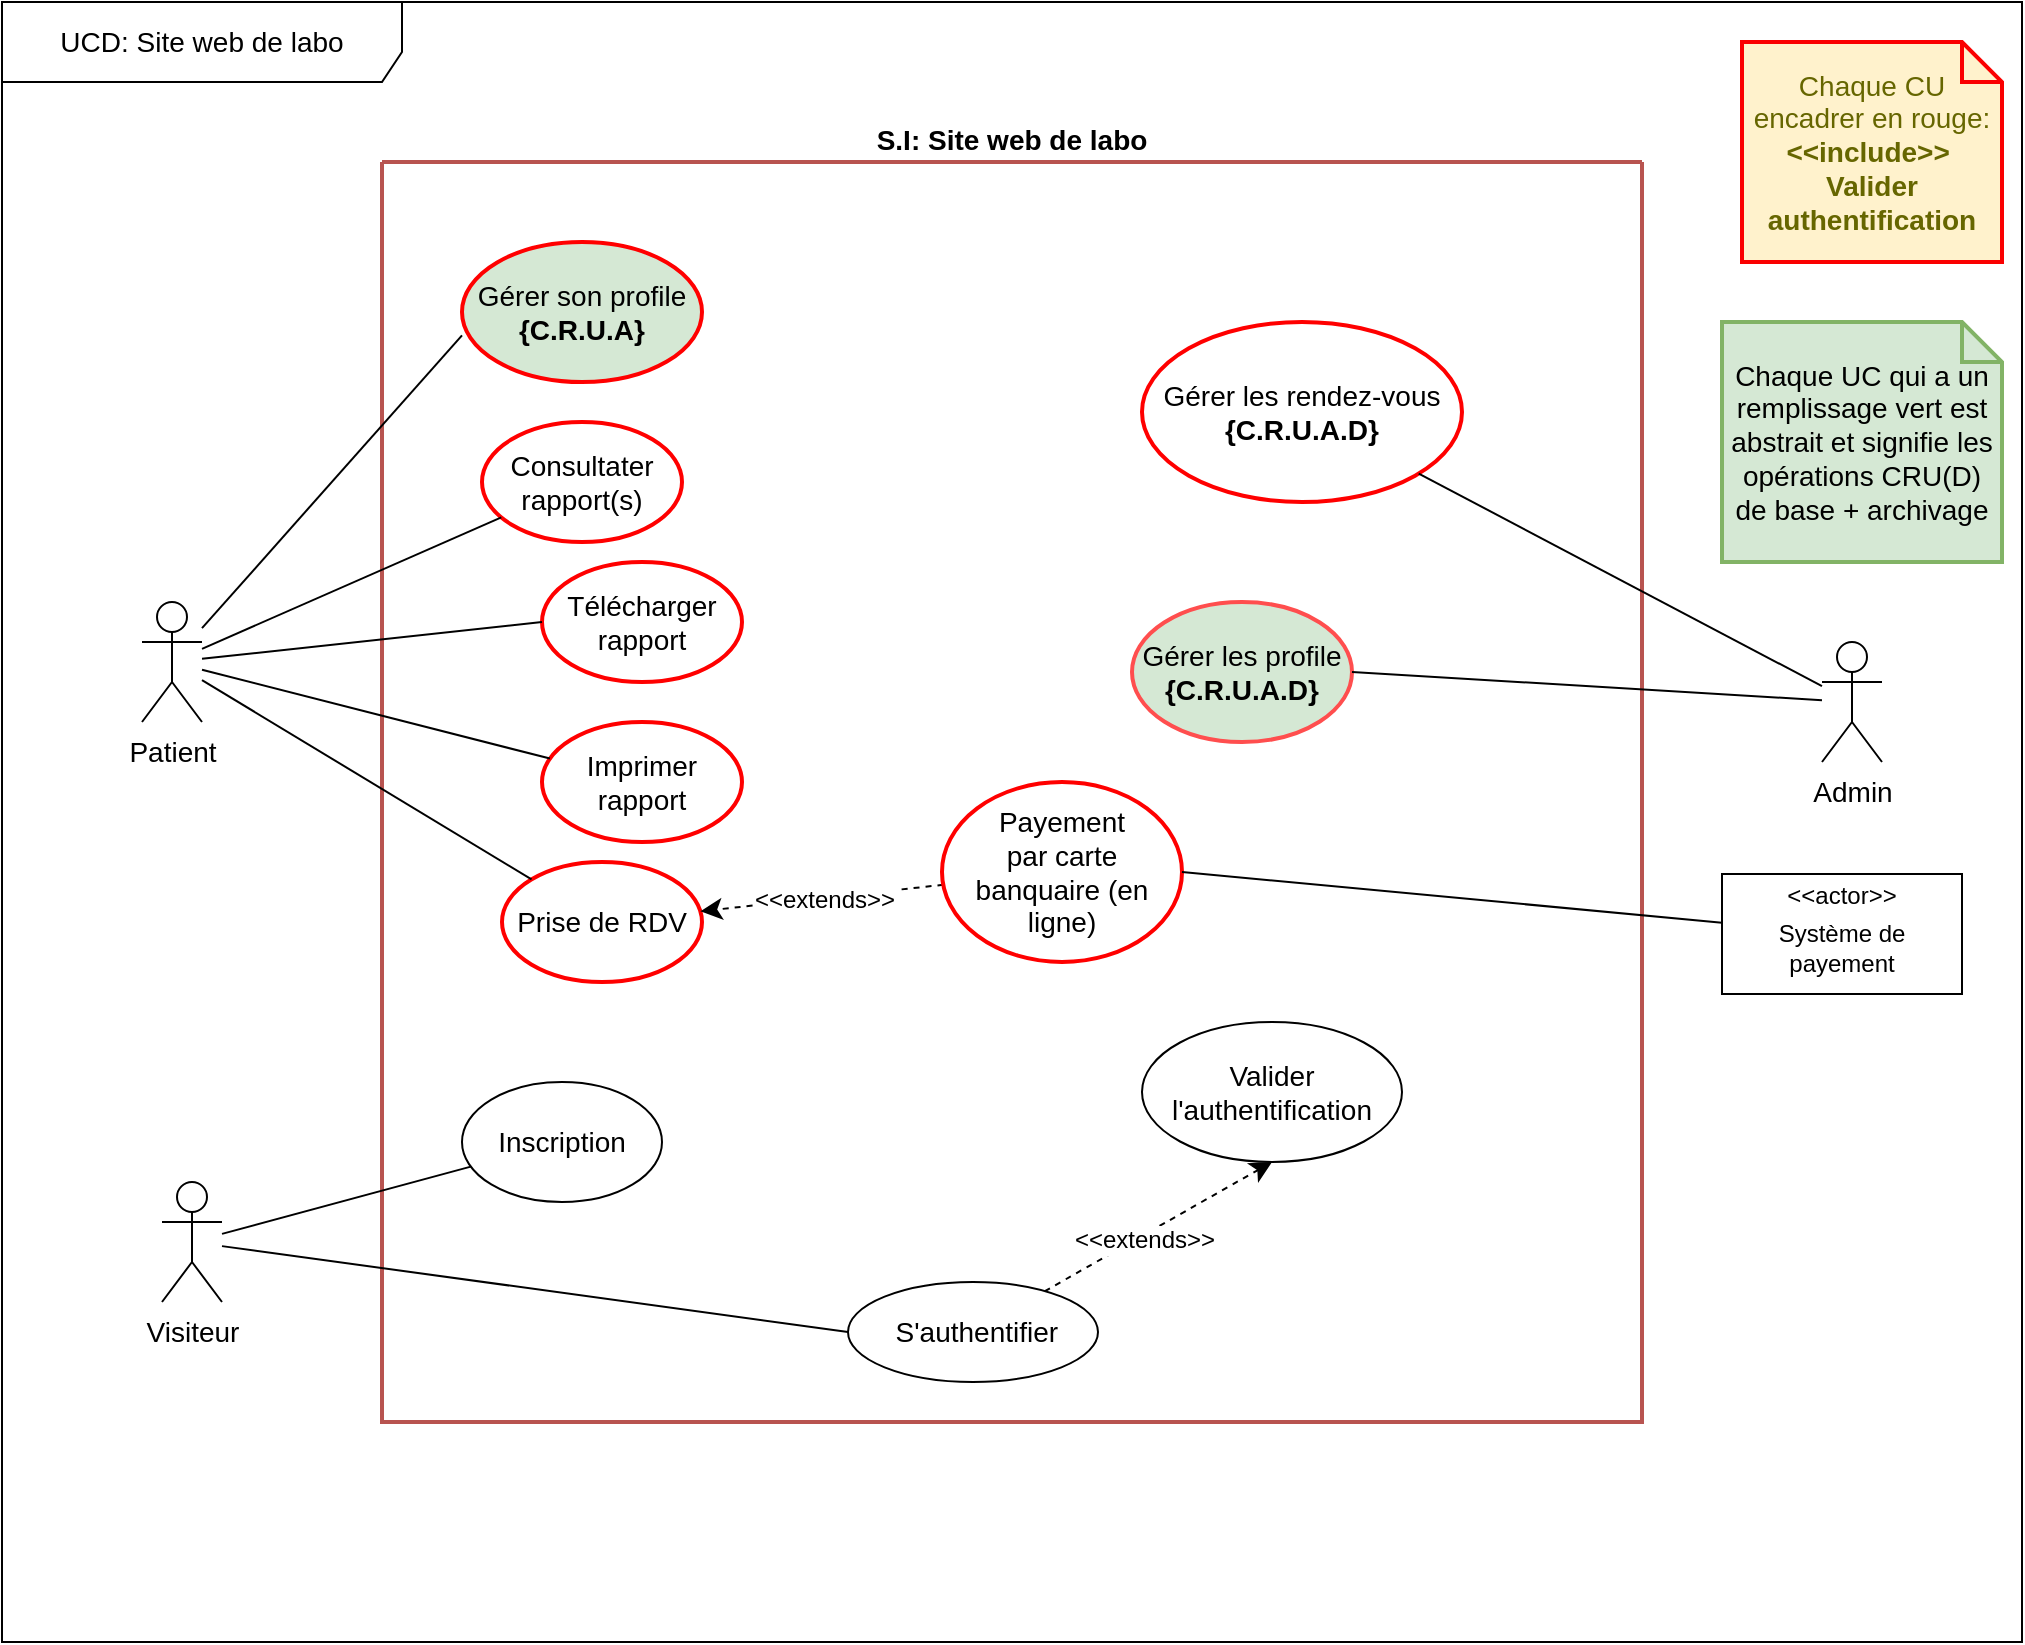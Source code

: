 <mxfile version="26.2.6">
  <diagram name="Page-1" id="WvvzXPZChAJE5FZuUv6l">
    <mxGraphModel dx="2278" dy="804" grid="1" gridSize="10" guides="1" tooltips="1" connect="1" arrows="1" fold="1" page="1" pageScale="1" pageWidth="850" pageHeight="1100" math="0" shadow="0">
      <root>
        <mxCell id="0" />
        <mxCell id="1" parent="0" />
        <mxCell id="k_iX1VzOe7PO-epXTxvh-16" value="&lt;font style=&quot;font-size: 14px;&quot;&gt;UCD: Site web de labo&lt;/font&gt;" style="shape=umlFrame;whiteSpace=wrap;html=1;pointerEvents=0;width=200;height=40;" parent="1" vertex="1">
          <mxGeometry x="-60" y="120" width="1010" height="820" as="geometry" />
        </mxCell>
        <mxCell id="gb6J2o0oBsIFemRSRKfW-2" value="S.I: Site web de labo" style="swimlane;startSize=0;swimlaneFillColor=none;fillColor=#f8cecc;strokeColor=#b85450;strokeWidth=2;fontSize=14;spacingBottom=24;" parent="1" vertex="1">
          <mxGeometry x="130" y="200" width="630" height="630" as="geometry">
            <mxRectangle x="120" y="320" width="50" height="40" as="alternateBounds" />
          </mxGeometry>
        </mxCell>
        <mxCell id="77de5-5NQDCQPVtRqBxz-3" value="&lt;font style=&quot;font-size: 14px;&quot;&gt;Inscription&lt;/font&gt;" style="ellipse;whiteSpace=wrap;html=1;fillColor=none;" parent="gb6J2o0oBsIFemRSRKfW-2" vertex="1">
          <mxGeometry x="40" y="460" width="100" height="60" as="geometry" />
        </mxCell>
        <mxCell id="77de5-5NQDCQPVtRqBxz-9" value="&lt;font style=&quot;font-size: 14px;&quot;&gt;Prise de RDV&lt;/font&gt;" style="ellipse;whiteSpace=wrap;html=1;fillColor=none;strokeWidth=2;strokeColor=#ff0000;" parent="gb6J2o0oBsIFemRSRKfW-2" vertex="1">
          <mxGeometry x="60" y="350" width="100" height="60" as="geometry" />
        </mxCell>
        <mxCell id="77de5-5NQDCQPVtRqBxz-18" style="edgeStyle=none;curved=1;rounded=0;orthogonalLoop=1;jettySize=auto;html=1;fontSize=12;startSize=8;endSize=8;dashed=1;" parent="gb6J2o0oBsIFemRSRKfW-2" source="77de5-5NQDCQPVtRqBxz-12" target="77de5-5NQDCQPVtRqBxz-9" edge="1">
          <mxGeometry relative="1" as="geometry" />
        </mxCell>
        <mxCell id="77de5-5NQDCQPVtRqBxz-20" value="&amp;lt;&amp;lt;extends&amp;gt;&amp;gt;" style="edgeLabel;html=1;align=center;verticalAlign=middle;resizable=0;points=[];fontSize=12;" parent="77de5-5NQDCQPVtRqBxz-18" vertex="1" connectable="0">
          <mxGeometry x="-0.014" y="1" relative="1" as="geometry">
            <mxPoint as="offset" />
          </mxGeometry>
        </mxCell>
        <mxCell id="77de5-5NQDCQPVtRqBxz-12" value="&lt;font style=&quot;font-size: 14px;&quot;&gt;Payement&lt;/font&gt;&lt;div&gt;&lt;font style=&quot;font-size: 14px;&quot;&gt;par carte banquaire (en ligne)&lt;/font&gt;&lt;/div&gt;" style="ellipse;whiteSpace=wrap;html=1;fillColor=none;strokeWidth=2;strokeColor=#ff0000;" parent="gb6J2o0oBsIFemRSRKfW-2" vertex="1">
          <mxGeometry x="280" y="310" width="120" height="90" as="geometry" />
        </mxCell>
        <mxCell id="77de5-5NQDCQPVtRqBxz-13" value="&lt;font style=&quot;font-size: 14px;&quot;&gt;Consultater rapport(s)&lt;/font&gt;" style="ellipse;whiteSpace=wrap;html=1;fillColor=none;strokeWidth=2;strokeColor=#ff0000;" parent="gb6J2o0oBsIFemRSRKfW-2" vertex="1">
          <mxGeometry x="50" y="130" width="100" height="60" as="geometry" />
        </mxCell>
        <mxCell id="77de5-5NQDCQPVtRqBxz-14" value="&lt;font style=&quot;font-size: 14px;&quot;&gt;Gérer son profile&lt;/font&gt;&lt;div&gt;&lt;font style=&quot;font-size: 14px;&quot;&gt;&lt;b&gt;{C.R.U.A}&lt;/b&gt;&lt;/font&gt;&lt;/div&gt;" style="ellipse;whiteSpace=wrap;html=1;fillColor=#d5e8d4;strokeWidth=2;strokeColor=#ff0000;" parent="gb6J2o0oBsIFemRSRKfW-2" vertex="1">
          <mxGeometry x="40" y="40" width="120" height="70" as="geometry" />
        </mxCell>
        <mxCell id="77de5-5NQDCQPVtRqBxz-17" style="edgeStyle=none;curved=1;rounded=0;orthogonalLoop=1;jettySize=auto;html=1;entryX=1;entryY=0.5;entryDx=0;entryDy=0;fontSize=12;startSize=8;endSize=8;" parent="gb6J2o0oBsIFemRSRKfW-2" source="77de5-5NQDCQPVtRqBxz-9" target="77de5-5NQDCQPVtRqBxz-9" edge="1">
          <mxGeometry relative="1" as="geometry" />
        </mxCell>
        <mxCell id="77de5-5NQDCQPVtRqBxz-24" value="&lt;font style=&quot;font-size: 14px;&quot;&gt;Gérer les rendez-vous&lt;/font&gt;&lt;div&gt;&lt;font style=&quot;font-size: 14px;&quot;&gt;&lt;b&gt;{C.R.U.A.D}&lt;/b&gt;&lt;/font&gt;&lt;/div&gt;" style="ellipse;whiteSpace=wrap;html=1;fillColor=none;strokeWidth=2;strokeColor=#ff0000;" parent="gb6J2o0oBsIFemRSRKfW-2" vertex="1">
          <mxGeometry x="380" y="80" width="160" height="90" as="geometry" />
        </mxCell>
        <mxCell id="77de5-5NQDCQPVtRqBxz-26" value="&lt;font style=&quot;font-size: 14px;&quot;&gt;Gérer les profile&lt;/font&gt;&lt;div&gt;&lt;font style=&quot;font-size: 14px;&quot;&gt;&lt;b&gt;{C.R.U.A.D}&lt;/b&gt;&lt;/font&gt;&lt;/div&gt;" style="ellipse;whiteSpace=wrap;html=1;fillColor=#d5e8d4;strokeWidth=2;strokeColor=#FF4E4E;" parent="gb6J2o0oBsIFemRSRKfW-2" vertex="1">
          <mxGeometry x="375" y="220" width="110" height="70" as="geometry" />
        </mxCell>
        <mxCell id="77de5-5NQDCQPVtRqBxz-34" value="&lt;font style=&quot;font-size: 14px;&quot;&gt;Valider l&#39;authentification&lt;/font&gt;" style="ellipse;whiteSpace=wrap;html=1;fillColor=none;" parent="gb6J2o0oBsIFemRSRKfW-2" vertex="1">
          <mxGeometry x="380" y="430" width="130" height="70" as="geometry" />
        </mxCell>
        <mxCell id="77de5-5NQDCQPVtRqBxz-37" style="edgeStyle=none;curved=1;rounded=0;orthogonalLoop=1;jettySize=auto;html=1;entryX=0.5;entryY=1;entryDx=0;entryDy=0;fontSize=12;startSize=8;endSize=8;dashed=1;" parent="gb6J2o0oBsIFemRSRKfW-2" source="77de5-5NQDCQPVtRqBxz-36" target="77de5-5NQDCQPVtRqBxz-34" edge="1">
          <mxGeometry relative="1" as="geometry" />
        </mxCell>
        <mxCell id="77de5-5NQDCQPVtRqBxz-38" value="&amp;lt;&amp;lt;extends&amp;gt;&amp;gt;" style="edgeLabel;html=1;align=center;verticalAlign=middle;resizable=0;points=[];fontSize=12;" parent="77de5-5NQDCQPVtRqBxz-37" vertex="1" connectable="0">
          <mxGeometry x="-0.147" y="-2" relative="1" as="geometry">
            <mxPoint as="offset" />
          </mxGeometry>
        </mxCell>
        <mxCell id="77de5-5NQDCQPVtRqBxz-36" value="&lt;font style=&quot;font-size: 14px;&quot;&gt;&amp;nbsp;S&#39;authentifier&lt;/font&gt;" style="ellipse;whiteSpace=wrap;html=1;fillColor=none;" parent="gb6J2o0oBsIFemRSRKfW-2" vertex="1">
          <mxGeometry x="233" y="560" width="125" height="50" as="geometry" />
        </mxCell>
        <mxCell id="Jd421zXItd6qH8bADkYx-1" value="&lt;font style=&quot;font-size: 14px;&quot;&gt;Imprimer rapport&lt;/font&gt;" style="ellipse;whiteSpace=wrap;html=1;fillColor=none;strokeWidth=2;strokeColor=#ff0000;" parent="gb6J2o0oBsIFemRSRKfW-2" vertex="1">
          <mxGeometry x="80" y="280" width="100" height="60" as="geometry" />
        </mxCell>
        <mxCell id="BUTItAFbf_uzslH9Z7BJ-1" value="&lt;font style=&quot;font-size: 14px;&quot;&gt;Télécharger rapport&lt;/font&gt;" style="ellipse;whiteSpace=wrap;html=1;fillColor=none;strokeWidth=2;strokeColor=#ff0000;" parent="gb6J2o0oBsIFemRSRKfW-2" vertex="1">
          <mxGeometry x="80" y="200" width="100" height="60" as="geometry" />
        </mxCell>
        <mxCell id="77de5-5NQDCQPVtRqBxz-10" style="edgeStyle=none;curved=1;rounded=0;orthogonalLoop=1;jettySize=auto;html=1;fontSize=12;startSize=8;endSize=8;endArrow=none;endFill=0;" parent="1" source="gb6J2o0oBsIFemRSRKfW-95" target="77de5-5NQDCQPVtRqBxz-3" edge="1">
          <mxGeometry relative="1" as="geometry" />
        </mxCell>
        <mxCell id="O5wJXfBoaomE2dBY3l8w-1" style="edgeStyle=none;curved=1;rounded=0;orthogonalLoop=1;jettySize=auto;html=1;entryX=0;entryY=0.5;entryDx=0;entryDy=0;fontSize=12;startSize=8;endSize=8;endArrow=none;endFill=0;" parent="1" source="gb6J2o0oBsIFemRSRKfW-95" target="77de5-5NQDCQPVtRqBxz-36" edge="1">
          <mxGeometry relative="1" as="geometry" />
        </mxCell>
        <mxCell id="gb6J2o0oBsIFemRSRKfW-95" value="&lt;font style=&quot;font-size: 14px;&quot;&gt;Visiteur&lt;/font&gt;" style="shape=umlActor;verticalLabelPosition=bottom;verticalAlign=top;html=1;outlineConnect=0;" parent="1" vertex="1">
          <mxGeometry x="20" y="710" width="30" height="60" as="geometry" />
        </mxCell>
        <mxCell id="77de5-5NQDCQPVtRqBxz-16" style="edgeStyle=none;curved=1;rounded=0;orthogonalLoop=1;jettySize=auto;html=1;fontSize=12;startSize=8;endSize=8;endArrow=none;endFill=0;" parent="1" source="77de5-5NQDCQPVtRqBxz-11" target="77de5-5NQDCQPVtRqBxz-9" edge="1">
          <mxGeometry relative="1" as="geometry" />
        </mxCell>
        <mxCell id="77de5-5NQDCQPVtRqBxz-21" style="edgeStyle=none;curved=1;rounded=0;orthogonalLoop=1;jettySize=auto;html=1;fontSize=12;startSize=8;endSize=8;endArrow=none;endFill=0;" parent="1" source="77de5-5NQDCQPVtRqBxz-11" target="77de5-5NQDCQPVtRqBxz-13" edge="1">
          <mxGeometry relative="1" as="geometry">
            <mxPoint x="50" y="590" as="sourcePoint" />
          </mxGeometry>
        </mxCell>
        <mxCell id="77de5-5NQDCQPVtRqBxz-22" style="edgeStyle=none;curved=1;rounded=0;orthogonalLoop=1;jettySize=auto;html=1;entryX=0;entryY=0.667;entryDx=0;entryDy=0;fontSize=12;startSize=8;endSize=8;endArrow=none;endFill=0;entryPerimeter=0;" parent="1" source="77de5-5NQDCQPVtRqBxz-11" target="77de5-5NQDCQPVtRqBxz-14" edge="1">
          <mxGeometry relative="1" as="geometry">
            <mxPoint x="50" y="590" as="sourcePoint" />
          </mxGeometry>
        </mxCell>
        <mxCell id="77de5-5NQDCQPVtRqBxz-11" value="&lt;font style=&quot;font-size: 14px;&quot;&gt;Patient&lt;/font&gt;" style="shape=umlActor;verticalLabelPosition=bottom;verticalAlign=top;html=1;outlineConnect=0;" parent="1" vertex="1">
          <mxGeometry x="10" y="420" width="30" height="60" as="geometry" />
        </mxCell>
        <mxCell id="77de5-5NQDCQPVtRqBxz-25" style="edgeStyle=none;curved=1;rounded=0;orthogonalLoop=1;jettySize=auto;html=1;fontSize=12;startSize=8;endSize=8;endArrow=none;endFill=0;" parent="1" source="77de5-5NQDCQPVtRqBxz-23" target="77de5-5NQDCQPVtRqBxz-24" edge="1">
          <mxGeometry relative="1" as="geometry">
            <mxPoint x="830" y="550" as="sourcePoint" />
          </mxGeometry>
        </mxCell>
        <mxCell id="77de5-5NQDCQPVtRqBxz-27" style="edgeStyle=none;curved=1;rounded=0;orthogonalLoop=1;jettySize=auto;html=1;entryX=1;entryY=0.5;entryDx=0;entryDy=0;fontSize=12;startSize=8;endSize=8;endArrow=none;endFill=0;" parent="1" source="77de5-5NQDCQPVtRqBxz-23" target="77de5-5NQDCQPVtRqBxz-26" edge="1">
          <mxGeometry relative="1" as="geometry" />
        </mxCell>
        <mxCell id="77de5-5NQDCQPVtRqBxz-23" value="&lt;font style=&quot;font-size: 14px;&quot;&gt;Admin&lt;/font&gt;" style="shape=umlActor;verticalLabelPosition=bottom;verticalAlign=top;html=1;outlineConnect=0;" parent="1" vertex="1">
          <mxGeometry x="850" y="440" width="30" height="60" as="geometry" />
        </mxCell>
        <mxCell id="77de5-5NQDCQPVtRqBxz-33" style="edgeStyle=none;curved=1;rounded=0;orthogonalLoop=1;jettySize=auto;html=1;entryX=1;entryY=0.5;entryDx=0;entryDy=0;fontSize=12;startSize=8;endSize=8;endArrow=none;endFill=0;" parent="1" source="77de5-5NQDCQPVtRqBxz-28" target="77de5-5NQDCQPVtRqBxz-12" edge="1">
          <mxGeometry relative="1" as="geometry" />
        </mxCell>
        <mxCell id="77de5-5NQDCQPVtRqBxz-39" value="Chaque CU encadrer en rouge:&lt;br&gt;&lt;b&gt;&amp;lt;&amp;lt;include&amp;gt;&amp;gt;&amp;nbsp;&lt;/b&gt;&lt;br&gt;&lt;b&gt;Valider authentification&lt;/b&gt;" style="shape=note;strokeWidth=2;fontSize=14;size=20;whiteSpace=wrap;html=1;fillColor=#fff2cc;strokeColor=#fa0000;fontColor=#666600;" parent="1" vertex="1">
          <mxGeometry x="810" y="140" width="130" height="110" as="geometry" />
        </mxCell>
        <mxCell id="77de5-5NQDCQPVtRqBxz-40" value="Chaque UC qui a un remplissage vert est abstrait et signifie les opérations CRU(D) de base + archivage" style="shape=note;strokeWidth=2;fontSize=14;size=20;whiteSpace=wrap;html=1;fillColor=#d5e8d4;strokeColor=#82b366;" parent="1" vertex="1">
          <mxGeometry x="800" y="280" width="140" height="120" as="geometry" />
        </mxCell>
        <mxCell id="77de5-5NQDCQPVtRqBxz-29" value="&lt;font style=&quot;font-size: 12px;&quot;&gt;&amp;lt;&amp;lt;actor&amp;gt;&amp;gt;&lt;/font&gt;" style="text;html=1;align=center;verticalAlign=middle;whiteSpace=wrap;rounded=0;fontSize=16;" parent="1" vertex="1">
          <mxGeometry x="830" y="550" width="60" height="30" as="geometry" />
        </mxCell>
        <mxCell id="77de5-5NQDCQPVtRqBxz-28" value="&lt;div&gt;&lt;br&gt;&lt;/div&gt;Système de payement" style="rounded=0;whiteSpace=wrap;html=1;fillColor=none;" parent="1" vertex="1">
          <mxGeometry x="800" y="556" width="120" height="60" as="geometry" />
        </mxCell>
        <mxCell id="Jd421zXItd6qH8bADkYx-2" style="edgeStyle=none;curved=1;rounded=0;orthogonalLoop=1;jettySize=auto;html=1;fontSize=12;startSize=8;endSize=8;endArrow=none;endFill=0;" parent="1" source="Jd421zXItd6qH8bADkYx-1" target="77de5-5NQDCQPVtRqBxz-11" edge="1">
          <mxGeometry relative="1" as="geometry" />
        </mxCell>
        <mxCell id="RcuGv4tOgSOvsFs1ZLzM-1" style="edgeStyle=none;curved=1;rounded=0;orthogonalLoop=1;jettySize=auto;html=1;fontSize=12;startSize=8;endSize=8;endArrow=none;endFill=0;exitX=0;exitY=0.5;exitDx=0;exitDy=0;" parent="1" source="BUTItAFbf_uzslH9Z7BJ-1" target="77de5-5NQDCQPVtRqBxz-11" edge="1">
          <mxGeometry relative="1" as="geometry">
            <mxPoint x="224" y="508" as="sourcePoint" />
            <mxPoint x="50" y="464" as="targetPoint" />
          </mxGeometry>
        </mxCell>
      </root>
    </mxGraphModel>
  </diagram>
</mxfile>

